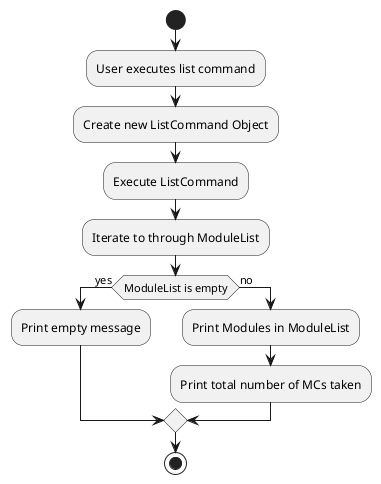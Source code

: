 @startuml
'https://plantuml.com/activity-diagram-beta

start

:User executes list command;

:Create new ListCommand Object;
:Execute ListCommand;
:Iterate to through ModuleList;

if (ModuleList is empty) then (yes)
    :Print empty message;
else (no)
    :Print Modules in ModuleList;
    :Print total number of MCs taken;
endif

stop

@enduml
